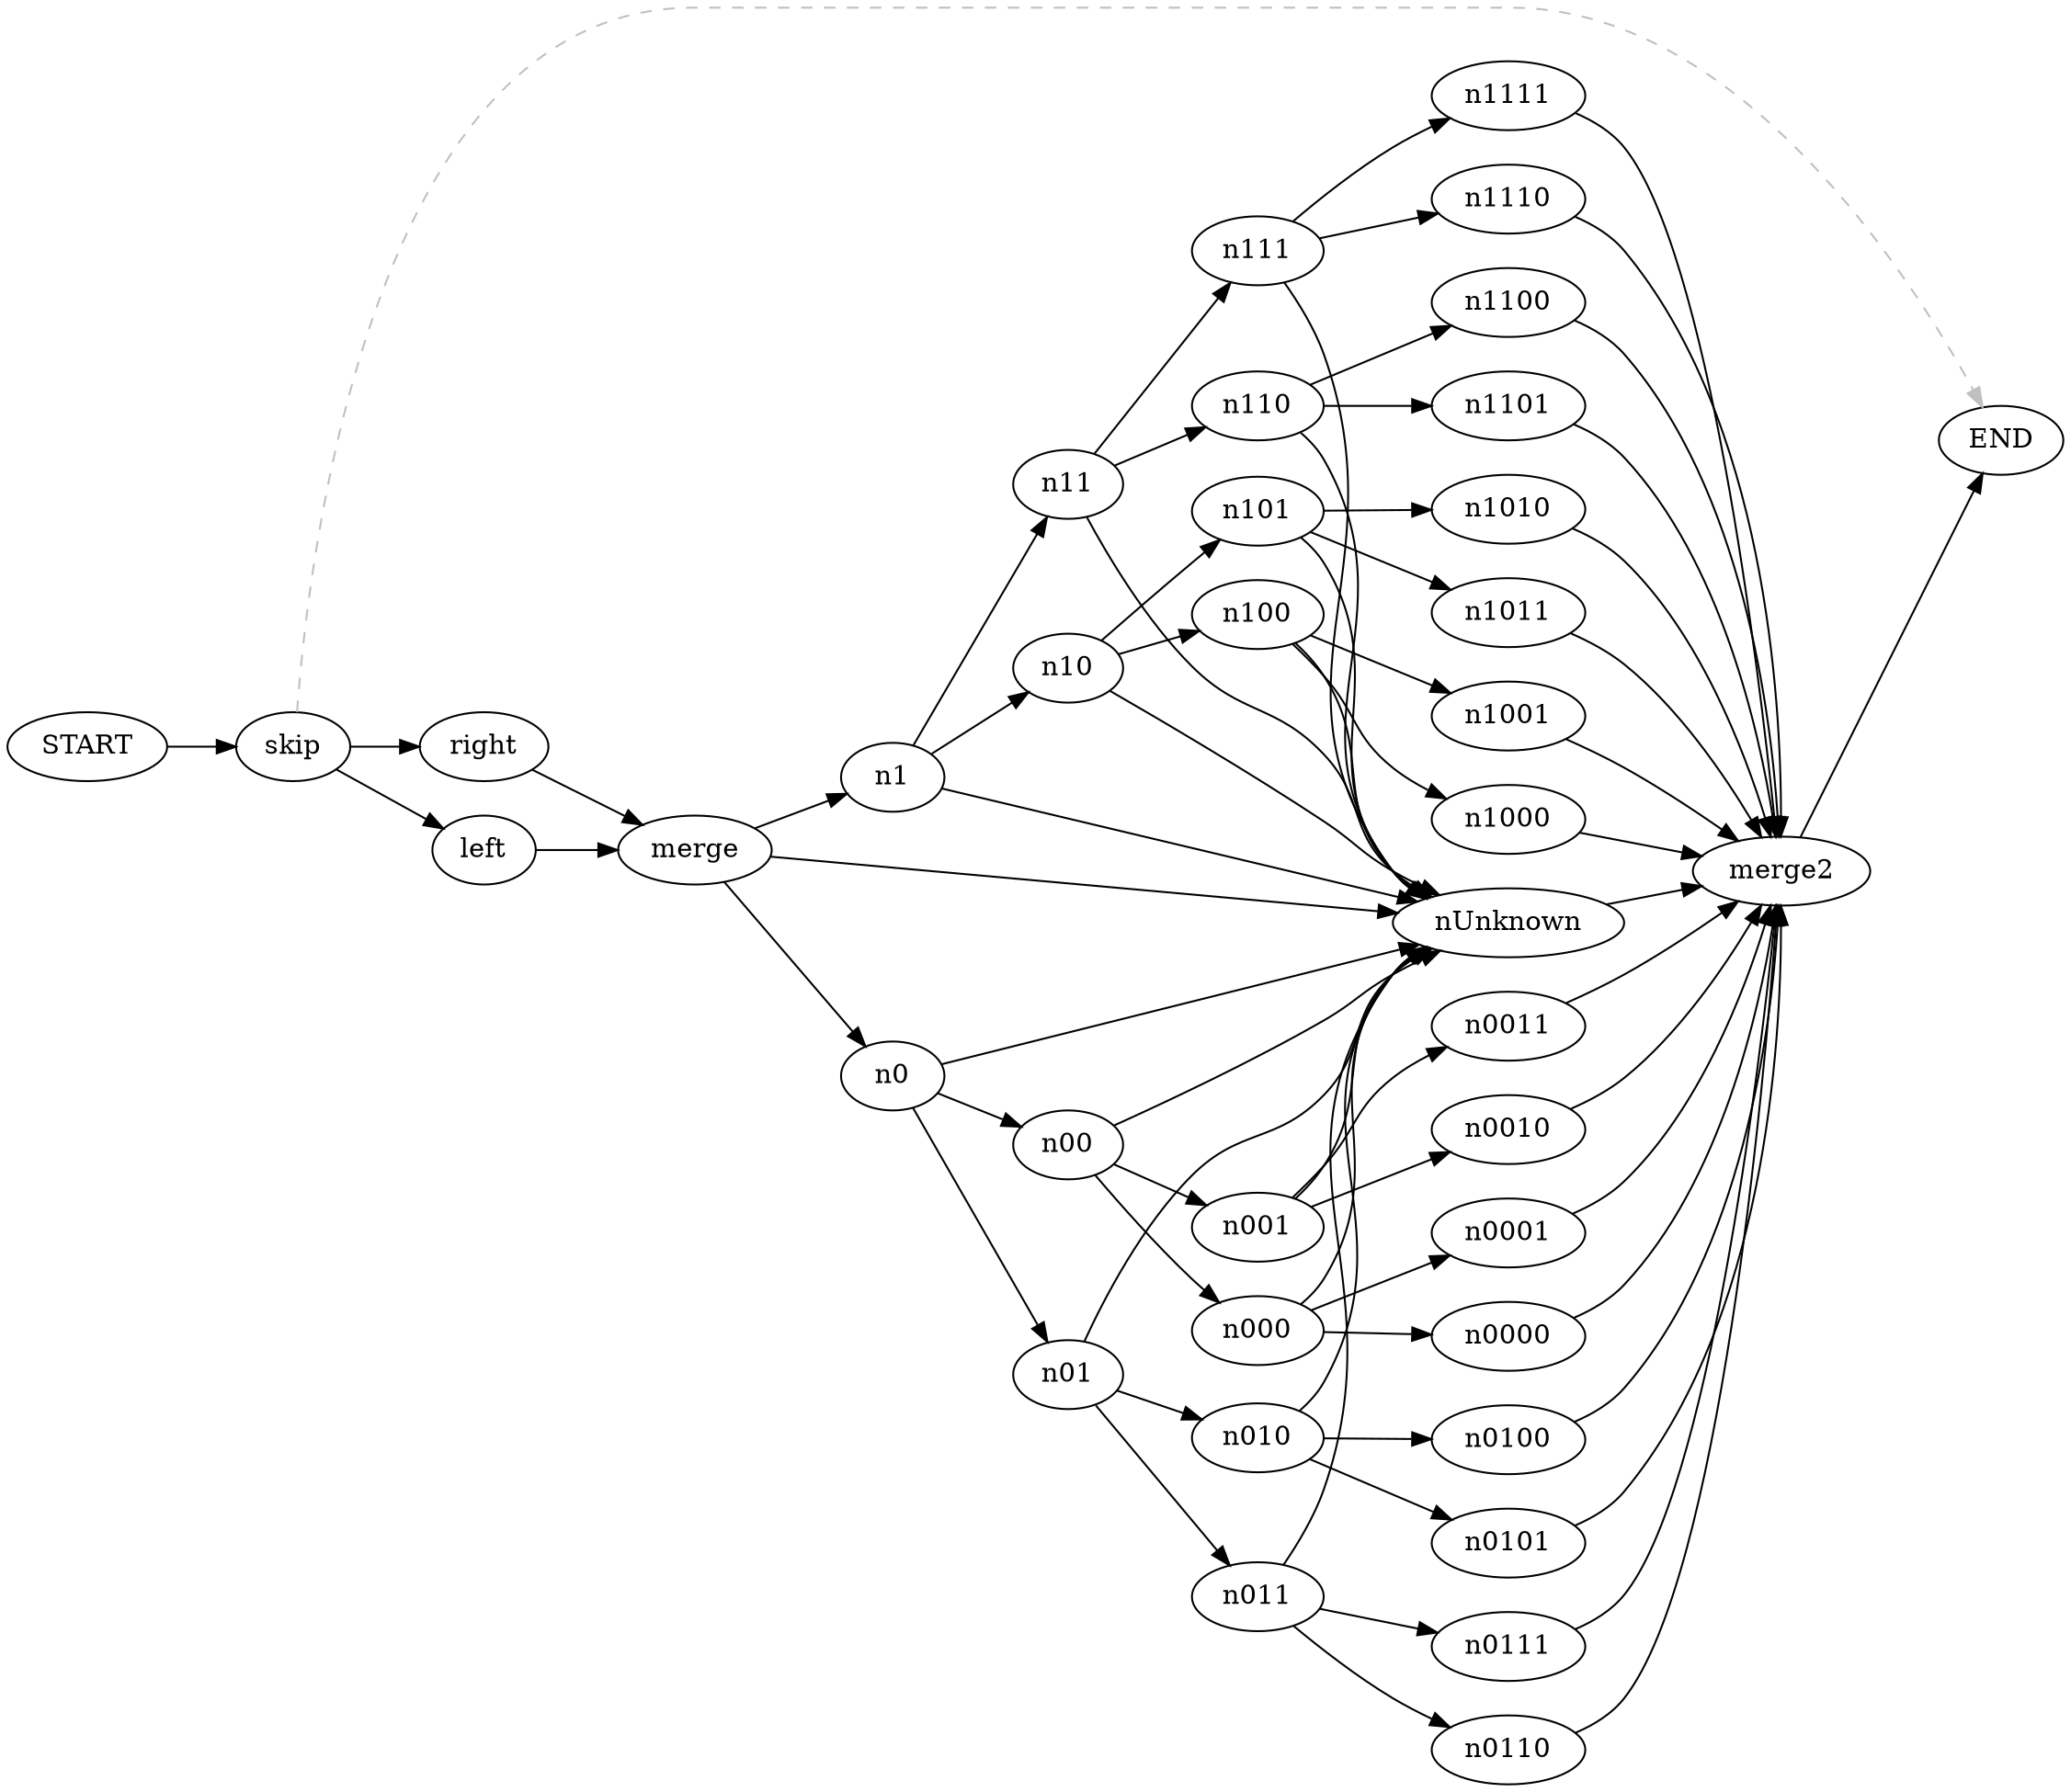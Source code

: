 digraph test {
  rankdir = "LR"
  START -> skip
  skip -> left
  skip -> right
  skip -> END [style=dashed,color=gray]
  left -> merge
  right -> merge
  merge -> n0
  merge -> n1
  merge -> nUnknown
  n0 -> n00
  n0 -> n01
  n0 -> nUnknown
  n1 -> n10
  n1 -> n11
  n1 -> nUnknown
  n00 -> n000
  n00 -> n001
  n00 -> nUnknown
  n01 -> n010
  n01 -> n011
  n01 -> nUnknown
  n10 -> n100
  n10 -> n101
  n10 -> nUnknown
  n11 -> n110
  n11 -> n111
  n11 -> nUnknown
  n000 -> n0000
  n000 -> n0001
  n000 -> nUnknown
  n001 -> n0010
  n001 -> n0011
  n001 -> nUnknown
  n010 -> n0100
  n010 -> n0101
  n010 -> nUnknown
  n011 -> n0110
  n011 -> n0111
  n011 -> nUnknown
  n100 -> n1000
  n100 -> n1001
  n100 -> nUnknown
  n101 -> n1010
  n101 -> n1011
  n101 -> nUnknown
  n110 -> n1100
  n110 -> n1101
  n110 -> nUnknown
  n111 -> n1110
  n111 -> n1111
  n111 -> nUnknown
  n0000 -> merge2
  n0001 -> merge2
  n0010 -> merge2
  n0011 -> merge2
  n0100 -> merge2
  n0101 -> merge2
  n0110 -> merge2
  n0111 -> merge2
  n1000 -> merge2
  n1001 -> merge2
  n1010 -> merge2
  n1011 -> merge2
  n1100 -> merge2
  n1101 -> merge2
  n1110 -> merge2
  n1111 -> merge2
  nUnknown -> merge2
  merge2 -> END
}
